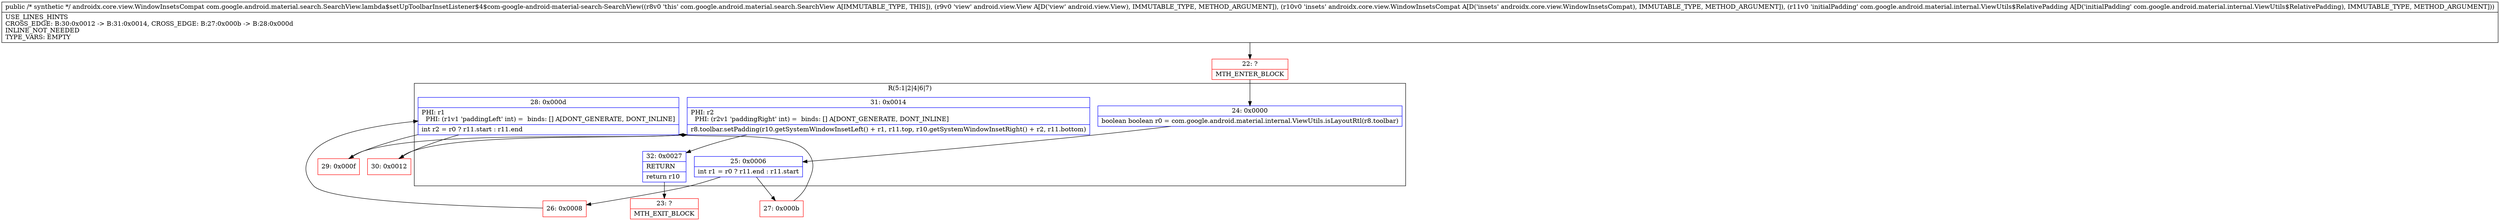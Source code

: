 digraph "CFG forcom.google.android.material.search.SearchView.lambda$setUpToolbarInsetListener$4$com\-google\-android\-material\-search\-SearchView(Landroid\/view\/View;Landroidx\/core\/view\/WindowInsetsCompat;Lcom\/google\/android\/material\/internal\/ViewUtils$RelativePadding;)Landroidx\/core\/view\/WindowInsetsCompat;" {
subgraph cluster_Region_487862707 {
label = "R(5:1|2|4|6|7)";
node [shape=record,color=blue];
Node_24 [shape=record,label="{24\:\ 0x0000|boolean boolean r0 = com.google.android.material.internal.ViewUtils.isLayoutRtl(r8.toolbar)\l}"];
Node_25 [shape=record,label="{25\:\ 0x0006|int r1 = r0 ? r11.end : r11.start\l}"];
Node_28 [shape=record,label="{28\:\ 0x000d|PHI: r1 \l  PHI: (r1v1 'paddingLeft' int) =  binds: [] A[DONT_GENERATE, DONT_INLINE]\l|int r2 = r0 ? r11.start : r11.end\l}"];
Node_31 [shape=record,label="{31\:\ 0x0014|PHI: r2 \l  PHI: (r2v1 'paddingRight' int) =  binds: [] A[DONT_GENERATE, DONT_INLINE]\l|r8.toolbar.setPadding(r10.getSystemWindowInsetLeft() + r1, r11.top, r10.getSystemWindowInsetRight() + r2, r11.bottom)\l}"];
Node_32 [shape=record,label="{32\:\ 0x0027|RETURN\l|return r10\l}"];
}
Node_22 [shape=record,color=red,label="{22\:\ ?|MTH_ENTER_BLOCK\l}"];
Node_26 [shape=record,color=red,label="{26\:\ 0x0008}"];
Node_29 [shape=record,color=red,label="{29\:\ 0x000f}"];
Node_23 [shape=record,color=red,label="{23\:\ ?|MTH_EXIT_BLOCK\l}"];
Node_30 [shape=record,color=red,label="{30\:\ 0x0012}"];
Node_27 [shape=record,color=red,label="{27\:\ 0x000b}"];
MethodNode[shape=record,label="{public \/* synthetic *\/ androidx.core.view.WindowInsetsCompat com.google.android.material.search.SearchView.lambda$setUpToolbarInsetListener$4$com\-google\-android\-material\-search\-SearchView((r8v0 'this' com.google.android.material.search.SearchView A[IMMUTABLE_TYPE, THIS]), (r9v0 'view' android.view.View A[D('view' android.view.View), IMMUTABLE_TYPE, METHOD_ARGUMENT]), (r10v0 'insets' androidx.core.view.WindowInsetsCompat A[D('insets' androidx.core.view.WindowInsetsCompat), IMMUTABLE_TYPE, METHOD_ARGUMENT]), (r11v0 'initialPadding' com.google.android.material.internal.ViewUtils$RelativePadding A[D('initialPadding' com.google.android.material.internal.ViewUtils$RelativePadding), IMMUTABLE_TYPE, METHOD_ARGUMENT]))  | USE_LINES_HINTS\lCROSS_EDGE: B:30:0x0012 \-\> B:31:0x0014, CROSS_EDGE: B:27:0x000b \-\> B:28:0x000d\lINLINE_NOT_NEEDED\lTYPE_VARS: EMPTY\l}"];
MethodNode -> Node_22;Node_24 -> Node_25;
Node_25 -> Node_26;
Node_25 -> Node_27;
Node_28 -> Node_29;
Node_28 -> Node_30;
Node_31 -> Node_32;
Node_32 -> Node_23;
Node_22 -> Node_24;
Node_26 -> Node_28;
Node_29 -> Node_31;
Node_30 -> Node_31;
Node_27 -> Node_28;
}

